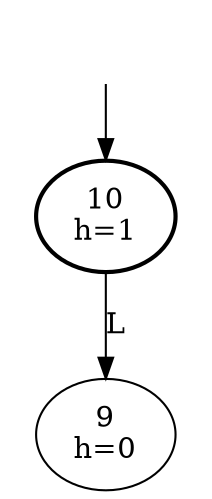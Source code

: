 digraph
 {
	Dummy [style=invis];
	Dummy -> 10;
	10 [penwidth=2];

	
      10 [label="10\nh=1"];

      10 -> 9 [label="L"];
      9 [label="9\nh=0"];

}